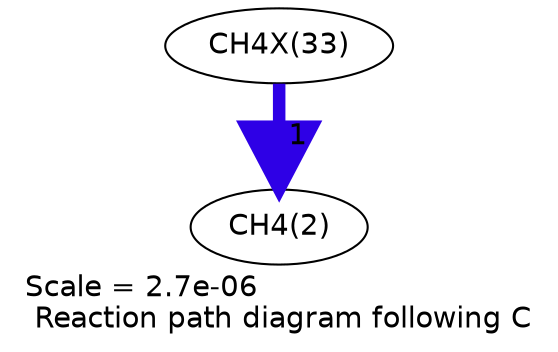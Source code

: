 digraph reaction_paths {
center=1;
s77 -> s4[fontname="Helvetica", penwidth=6, arrowsize=3, color="0.7, 1.5, 0.9"
, label=" 1"];
s4 [ fontname="Helvetica", label="CH4(2)"];
s77 [ fontname="Helvetica", label="CH4X(33)"];
 label = "Scale = 2.7e-06\l Reaction path diagram following C";
 fontname = "Helvetica";
}
